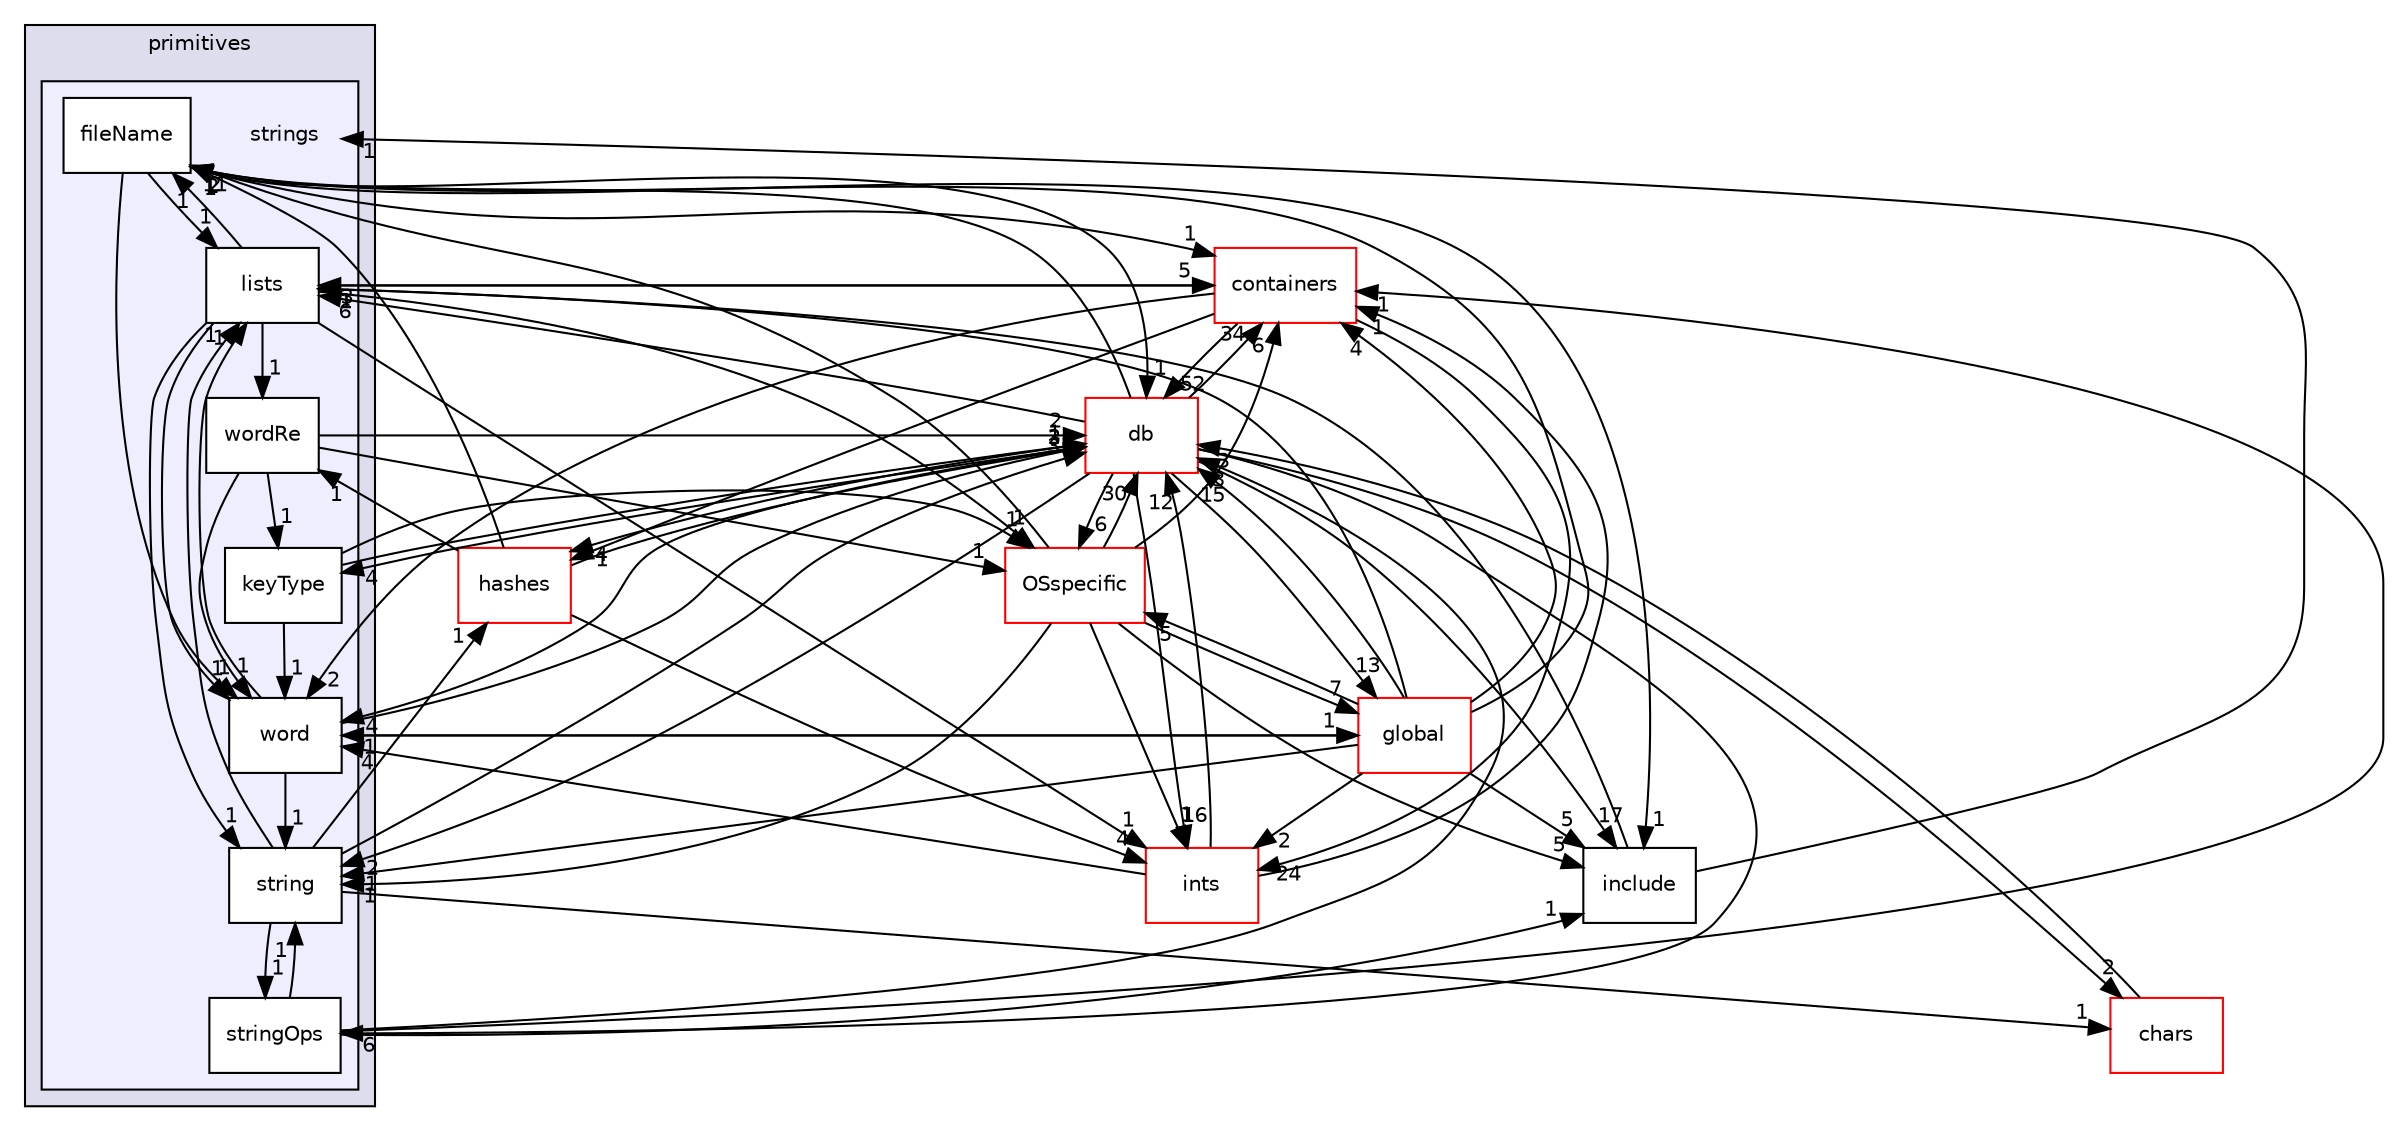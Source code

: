 digraph "src/OpenFOAM/primitives/strings" {
  bgcolor=transparent;
  compound=true
  node [ fontsize="10", fontname="Helvetica"];
  edge [ labelfontsize="10", labelfontname="Helvetica"];
  subgraph clusterdir_3e50f45338116b169052b428016851aa {
    graph [ bgcolor="#ddddee", pencolor="black", label="primitives" fontname="Helvetica", fontsize="10", URL="dir_3e50f45338116b169052b428016851aa.html"]
  subgraph clusterdir_ce1ee507886310df0e74ee2e624fbc88 {
    graph [ bgcolor="#eeeeff", pencolor="black", label="" URL="dir_ce1ee507886310df0e74ee2e624fbc88.html"];
    dir_ce1ee507886310df0e74ee2e624fbc88 [shape=plaintext label="strings"];
    dir_e0766cf37aa68a893986759610a2c525 [shape=box label="fileName" color="black" fillcolor="white" style="filled" URL="dir_e0766cf37aa68a893986759610a2c525.html"];
    dir_a83eb367bf26e2d772c6532ab47f4fe7 [shape=box label="keyType" color="black" fillcolor="white" style="filled" URL="dir_a83eb367bf26e2d772c6532ab47f4fe7.html"];
    dir_3225460a2bc040f976df3516175e6565 [shape=box label="lists" color="black" fillcolor="white" style="filled" URL="dir_3225460a2bc040f976df3516175e6565.html"];
    dir_5d269f08fff917248372ebf5423c45f9 [shape=box label="string" color="black" fillcolor="white" style="filled" URL="dir_5d269f08fff917248372ebf5423c45f9.html"];
    dir_04595600e69ea764b416a13a9b2786bb [shape=box label="stringOps" color="black" fillcolor="white" style="filled" URL="dir_04595600e69ea764b416a13a9b2786bb.html"];
    dir_37e5616194788bea54b108232e896e64 [shape=box label="word" color="black" fillcolor="white" style="filled" URL="dir_37e5616194788bea54b108232e896e64.html"];
    dir_c3392db1efe9a2640802296c6b320902 [shape=box label="wordRe" color="black" fillcolor="white" style="filled" URL="dir_c3392db1efe9a2640802296c6b320902.html"];
  }
  }
  dir_19d0872053bde092be81d7fe3f56cbf7 [shape=box label="containers" color="red" URL="dir_19d0872053bde092be81d7fe3f56cbf7.html"];
  dir_63c634f7a7cfd679ac26c67fb30fc32f [shape=box label="db" color="red" URL="dir_63c634f7a7cfd679ac26c67fb30fc32f.html"];
  dir_88dabb3705a9b13be16987836626f570 [shape=box label="chars" color="red" URL="dir_88dabb3705a9b13be16987836626f570.html"];
  dir_8583492183f4d27c76555f8f333dd07b [shape=box label="global" color="red" URL="dir_8583492183f4d27c76555f8f333dd07b.html"];
  dir_e954e9f5966bc1c681a414ec8bd0ee15 [shape=box label="include" URL="dir_e954e9f5966bc1c681a414ec8bd0ee15.html"];
  dir_086c067a0e64eeb439d30ae0c44248d8 [shape=box label="ints" color="red" URL="dir_086c067a0e64eeb439d30ae0c44248d8.html"];
  dir_4283faa153a5178e565ef547cd992a0a [shape=box label="hashes" color="red" URL="dir_4283faa153a5178e565ef547cd992a0a.html"];
  dir_1e7df7a7407fc4618be5c18f76eb7b99 [shape=box label="OSspecific" color="red" URL="dir_1e7df7a7407fc4618be5c18f76eb7b99.html"];
  dir_04595600e69ea764b416a13a9b2786bb->dir_19d0872053bde092be81d7fe3f56cbf7 [headlabel="1", labeldistance=1.5 headhref="dir_002408_001903.html"];
  dir_04595600e69ea764b416a13a9b2786bb->dir_5d269f08fff917248372ebf5423c45f9 [headlabel="1", labeldistance=1.5 headhref="dir_002408_002407.html"];
  dir_04595600e69ea764b416a13a9b2786bb->dir_63c634f7a7cfd679ac26c67fb30fc32f [headlabel="3", labeldistance=1.5 headhref="dir_002408_001954.html"];
  dir_04595600e69ea764b416a13a9b2786bb->dir_e954e9f5966bc1c681a414ec8bd0ee15 [headlabel="1", labeldistance=1.5 headhref="dir_002408_002119.html"];
  dir_e0766cf37aa68a893986759610a2c525->dir_19d0872053bde092be81d7fe3f56cbf7 [headlabel="1", labeldistance=1.5 headhref="dir_002404_001903.html"];
  dir_e0766cf37aa68a893986759610a2c525->dir_3225460a2bc040f976df3516175e6565 [headlabel="1", labeldistance=1.5 headhref="dir_002404_002406.html"];
  dir_e0766cf37aa68a893986759610a2c525->dir_37e5616194788bea54b108232e896e64 [headlabel="1", labeldistance=1.5 headhref="dir_002404_002409.html"];
  dir_e0766cf37aa68a893986759610a2c525->dir_63c634f7a7cfd679ac26c67fb30fc32f [headlabel="1", labeldistance=1.5 headhref="dir_002404_001954.html"];
  dir_e0766cf37aa68a893986759610a2c525->dir_e954e9f5966bc1c681a414ec8bd0ee15 [headlabel="1", labeldistance=1.5 headhref="dir_002404_002119.html"];
  dir_19d0872053bde092be81d7fe3f56cbf7->dir_3225460a2bc040f976df3516175e6565 [headlabel="3", labeldistance=1.5 headhref="dir_001903_002406.html"];
  dir_19d0872053bde092be81d7fe3f56cbf7->dir_37e5616194788bea54b108232e896e64 [headlabel="2", labeldistance=1.5 headhref="dir_001903_002409.html"];
  dir_19d0872053bde092be81d7fe3f56cbf7->dir_63c634f7a7cfd679ac26c67fb30fc32f [headlabel="52", labeldistance=1.5 headhref="dir_001903_001954.html"];
  dir_19d0872053bde092be81d7fe3f56cbf7->dir_086c067a0e64eeb439d30ae0c44248d8 [headlabel="24", labeldistance=1.5 headhref="dir_001903_002358.html"];
  dir_19d0872053bde092be81d7fe3f56cbf7->dir_4283faa153a5178e565ef547cd992a0a [headlabel="1", labeldistance=1.5 headhref="dir_001903_002354.html"];
  dir_5d269f08fff917248372ebf5423c45f9->dir_04595600e69ea764b416a13a9b2786bb [headlabel="1", labeldistance=1.5 headhref="dir_002407_002408.html"];
  dir_5d269f08fff917248372ebf5423c45f9->dir_3225460a2bc040f976df3516175e6565 [headlabel="1", labeldistance=1.5 headhref="dir_002407_002406.html"];
  dir_5d269f08fff917248372ebf5423c45f9->dir_63c634f7a7cfd679ac26c67fb30fc32f [headlabel="3", labeldistance=1.5 headhref="dir_002407_001954.html"];
  dir_5d269f08fff917248372ebf5423c45f9->dir_88dabb3705a9b13be16987836626f570 [headlabel="1", labeldistance=1.5 headhref="dir_002407_002331.html"];
  dir_5d269f08fff917248372ebf5423c45f9->dir_4283faa153a5178e565ef547cd992a0a [headlabel="1", labeldistance=1.5 headhref="dir_002407_002354.html"];
  dir_c3392db1efe9a2640802296c6b320902->dir_a83eb367bf26e2d772c6532ab47f4fe7 [headlabel="1", labeldistance=1.5 headhref="dir_002410_002405.html"];
  dir_c3392db1efe9a2640802296c6b320902->dir_37e5616194788bea54b108232e896e64 [headlabel="1", labeldistance=1.5 headhref="dir_002410_002409.html"];
  dir_c3392db1efe9a2640802296c6b320902->dir_63c634f7a7cfd679ac26c67fb30fc32f [headlabel="2", labeldistance=1.5 headhref="dir_002410_001954.html"];
  dir_c3392db1efe9a2640802296c6b320902->dir_1e7df7a7407fc4618be5c18f76eb7b99 [headlabel="1", labeldistance=1.5 headhref="dir_002410_002438.html"];
  dir_3225460a2bc040f976df3516175e6565->dir_e0766cf37aa68a893986759610a2c525 [headlabel="1", labeldistance=1.5 headhref="dir_002406_002404.html"];
  dir_3225460a2bc040f976df3516175e6565->dir_19d0872053bde092be81d7fe3f56cbf7 [headlabel="5", labeldistance=1.5 headhref="dir_002406_001903.html"];
  dir_3225460a2bc040f976df3516175e6565->dir_5d269f08fff917248372ebf5423c45f9 [headlabel="1", labeldistance=1.5 headhref="dir_002406_002407.html"];
  dir_3225460a2bc040f976df3516175e6565->dir_c3392db1efe9a2640802296c6b320902 [headlabel="1", labeldistance=1.5 headhref="dir_002406_002410.html"];
  dir_3225460a2bc040f976df3516175e6565->dir_37e5616194788bea54b108232e896e64 [headlabel="1", labeldistance=1.5 headhref="dir_002406_002409.html"];
  dir_3225460a2bc040f976df3516175e6565->dir_086c067a0e64eeb439d30ae0c44248d8 [headlabel="1", labeldistance=1.5 headhref="dir_002406_002358.html"];
  dir_3225460a2bc040f976df3516175e6565->dir_1e7df7a7407fc4618be5c18f76eb7b99 [headlabel="1", labeldistance=1.5 headhref="dir_002406_002438.html"];
  dir_a83eb367bf26e2d772c6532ab47f4fe7->dir_37e5616194788bea54b108232e896e64 [headlabel="1", labeldistance=1.5 headhref="dir_002405_002409.html"];
  dir_a83eb367bf26e2d772c6532ab47f4fe7->dir_63c634f7a7cfd679ac26c67fb30fc32f [headlabel="1", labeldistance=1.5 headhref="dir_002405_001954.html"];
  dir_a83eb367bf26e2d772c6532ab47f4fe7->dir_1e7df7a7407fc4618be5c18f76eb7b99 [headlabel="1", labeldistance=1.5 headhref="dir_002405_002438.html"];
  dir_37e5616194788bea54b108232e896e64->dir_5d269f08fff917248372ebf5423c45f9 [headlabel="1", labeldistance=1.5 headhref="dir_002409_002407.html"];
  dir_37e5616194788bea54b108232e896e64->dir_3225460a2bc040f976df3516175e6565 [headlabel="1", labeldistance=1.5 headhref="dir_002409_002406.html"];
  dir_37e5616194788bea54b108232e896e64->dir_63c634f7a7cfd679ac26c67fb30fc32f [headlabel="3", labeldistance=1.5 headhref="dir_002409_001954.html"];
  dir_37e5616194788bea54b108232e896e64->dir_8583492183f4d27c76555f8f333dd07b [headlabel="1", labeldistance=1.5 headhref="dir_002409_002098.html"];
  dir_63c634f7a7cfd679ac26c67fb30fc32f->dir_04595600e69ea764b416a13a9b2786bb [headlabel="6", labeldistance=1.5 headhref="dir_001954_002408.html"];
  dir_63c634f7a7cfd679ac26c67fb30fc32f->dir_e0766cf37aa68a893986759610a2c525 [headlabel="11", labeldistance=1.5 headhref="dir_001954_002404.html"];
  dir_63c634f7a7cfd679ac26c67fb30fc32f->dir_19d0872053bde092be81d7fe3f56cbf7 [headlabel="34", labeldistance=1.5 headhref="dir_001954_001903.html"];
  dir_63c634f7a7cfd679ac26c67fb30fc32f->dir_5d269f08fff917248372ebf5423c45f9 [headlabel="2", labeldistance=1.5 headhref="dir_001954_002407.html"];
  dir_63c634f7a7cfd679ac26c67fb30fc32f->dir_3225460a2bc040f976df3516175e6565 [headlabel="6", labeldistance=1.5 headhref="dir_001954_002406.html"];
  dir_63c634f7a7cfd679ac26c67fb30fc32f->dir_a83eb367bf26e2d772c6532ab47f4fe7 [headlabel="4", labeldistance=1.5 headhref="dir_001954_002405.html"];
  dir_63c634f7a7cfd679ac26c67fb30fc32f->dir_37e5616194788bea54b108232e896e64 [headlabel="4", labeldistance=1.5 headhref="dir_001954_002409.html"];
  dir_63c634f7a7cfd679ac26c67fb30fc32f->dir_88dabb3705a9b13be16987836626f570 [headlabel="2", labeldistance=1.5 headhref="dir_001954_002331.html"];
  dir_63c634f7a7cfd679ac26c67fb30fc32f->dir_8583492183f4d27c76555f8f333dd07b [headlabel="13", labeldistance=1.5 headhref="dir_001954_002098.html"];
  dir_63c634f7a7cfd679ac26c67fb30fc32f->dir_e954e9f5966bc1c681a414ec8bd0ee15 [headlabel="17", labeldistance=1.5 headhref="dir_001954_002119.html"];
  dir_63c634f7a7cfd679ac26c67fb30fc32f->dir_086c067a0e64eeb439d30ae0c44248d8 [headlabel="16", labeldistance=1.5 headhref="dir_001954_002358.html"];
  dir_63c634f7a7cfd679ac26c67fb30fc32f->dir_4283faa153a5178e565ef547cd992a0a [headlabel="4", labeldistance=1.5 headhref="dir_001954_002354.html"];
  dir_63c634f7a7cfd679ac26c67fb30fc32f->dir_1e7df7a7407fc4618be5c18f76eb7b99 [headlabel="6", labeldistance=1.5 headhref="dir_001954_002438.html"];
  dir_88dabb3705a9b13be16987836626f570->dir_63c634f7a7cfd679ac26c67fb30fc32f [headlabel="3", labeldistance=1.5 headhref="dir_002331_001954.html"];
  dir_8583492183f4d27c76555f8f333dd07b->dir_e0766cf37aa68a893986759610a2c525 [headlabel="2", labeldistance=1.5 headhref="dir_002098_002404.html"];
  dir_8583492183f4d27c76555f8f333dd07b->dir_19d0872053bde092be81d7fe3f56cbf7 [headlabel="4", labeldistance=1.5 headhref="dir_002098_001903.html"];
  dir_8583492183f4d27c76555f8f333dd07b->dir_5d269f08fff917248372ebf5423c45f9 [headlabel="1", labeldistance=1.5 headhref="dir_002098_002407.html"];
  dir_8583492183f4d27c76555f8f333dd07b->dir_3225460a2bc040f976df3516175e6565 [headlabel="1", labeldistance=1.5 headhref="dir_002098_002406.html"];
  dir_8583492183f4d27c76555f8f333dd07b->dir_37e5616194788bea54b108232e896e64 [headlabel="1", labeldistance=1.5 headhref="dir_002098_002409.html"];
  dir_8583492183f4d27c76555f8f333dd07b->dir_63c634f7a7cfd679ac26c67fb30fc32f [headlabel="15", labeldistance=1.5 headhref="dir_002098_001954.html"];
  dir_8583492183f4d27c76555f8f333dd07b->dir_e954e9f5966bc1c681a414ec8bd0ee15 [headlabel="5", labeldistance=1.5 headhref="dir_002098_002119.html"];
  dir_8583492183f4d27c76555f8f333dd07b->dir_086c067a0e64eeb439d30ae0c44248d8 [headlabel="2", labeldistance=1.5 headhref="dir_002098_002358.html"];
  dir_8583492183f4d27c76555f8f333dd07b->dir_1e7df7a7407fc4618be5c18f76eb7b99 [headlabel="5", labeldistance=1.5 headhref="dir_002098_002438.html"];
  dir_e954e9f5966bc1c681a414ec8bd0ee15->dir_ce1ee507886310df0e74ee2e624fbc88 [headlabel="1", labeldistance=1.5 headhref="dir_002119_002403.html"];
  dir_e954e9f5966bc1c681a414ec8bd0ee15->dir_3225460a2bc040f976df3516175e6565 [headlabel="1", labeldistance=1.5 headhref="dir_002119_002406.html"];
  dir_086c067a0e64eeb439d30ae0c44248d8->dir_19d0872053bde092be81d7fe3f56cbf7 [headlabel="1", labeldistance=1.5 headhref="dir_002358_001903.html"];
  dir_086c067a0e64eeb439d30ae0c44248d8->dir_37e5616194788bea54b108232e896e64 [headlabel="4", labeldistance=1.5 headhref="dir_002358_002409.html"];
  dir_086c067a0e64eeb439d30ae0c44248d8->dir_63c634f7a7cfd679ac26c67fb30fc32f [headlabel="12", labeldistance=1.5 headhref="dir_002358_001954.html"];
  dir_4283faa153a5178e565ef547cd992a0a->dir_e0766cf37aa68a893986759610a2c525 [headlabel="1", labeldistance=1.5 headhref="dir_002354_002404.html"];
  dir_4283faa153a5178e565ef547cd992a0a->dir_c3392db1efe9a2640802296c6b320902 [headlabel="1", labeldistance=1.5 headhref="dir_002354_002410.html"];
  dir_4283faa153a5178e565ef547cd992a0a->dir_63c634f7a7cfd679ac26c67fb30fc32f [headlabel="2", labeldistance=1.5 headhref="dir_002354_001954.html"];
  dir_4283faa153a5178e565ef547cd992a0a->dir_086c067a0e64eeb439d30ae0c44248d8 [headlabel="4", labeldistance=1.5 headhref="dir_002354_002358.html"];
  dir_1e7df7a7407fc4618be5c18f76eb7b99->dir_e0766cf37aa68a893986759610a2c525 [headlabel="2", labeldistance=1.5 headhref="dir_002438_002404.html"];
  dir_1e7df7a7407fc4618be5c18f76eb7b99->dir_19d0872053bde092be81d7fe3f56cbf7 [headlabel="6", labeldistance=1.5 headhref="dir_002438_001903.html"];
  dir_1e7df7a7407fc4618be5c18f76eb7b99->dir_5d269f08fff917248372ebf5423c45f9 [headlabel="1", labeldistance=1.5 headhref="dir_002438_002407.html"];
  dir_1e7df7a7407fc4618be5c18f76eb7b99->dir_63c634f7a7cfd679ac26c67fb30fc32f [headlabel="30", labeldistance=1.5 headhref="dir_002438_001954.html"];
  dir_1e7df7a7407fc4618be5c18f76eb7b99->dir_8583492183f4d27c76555f8f333dd07b [headlabel="7", labeldistance=1.5 headhref="dir_002438_002098.html"];
  dir_1e7df7a7407fc4618be5c18f76eb7b99->dir_e954e9f5966bc1c681a414ec8bd0ee15 [headlabel="5", labeldistance=1.5 headhref="dir_002438_002119.html"];
  dir_1e7df7a7407fc4618be5c18f76eb7b99->dir_086c067a0e64eeb439d30ae0c44248d8 [headlabel="1", labeldistance=1.5 headhref="dir_002438_002358.html"];
}
